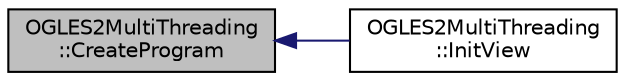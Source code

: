 digraph "OGLES2MultiThreading::CreateProgram"
{
  edge [fontname="Helvetica",fontsize="10",labelfontname="Helvetica",labelfontsize="10"];
  node [fontname="Helvetica",fontsize="10",shape=record];
  rankdir="LR";
  Node1 [label="OGLES2MultiThreading\l::CreateProgram",height=0.2,width=0.4,color="black", fillcolor="grey75", style="filled", fontcolor="black"];
  Node1 -> Node2 [dir="back",color="midnightblue",fontsize="10",style="solid",fontname="Helvetica"];
  Node2 [label="OGLES2MultiThreading\l::InitView",height=0.2,width=0.4,color="black", fillcolor="white", style="filled",URL="$class_o_g_l_e_s2_multi_threading.html#acbd0bc65afff1abdcbe55d0fef90418c"];
}
